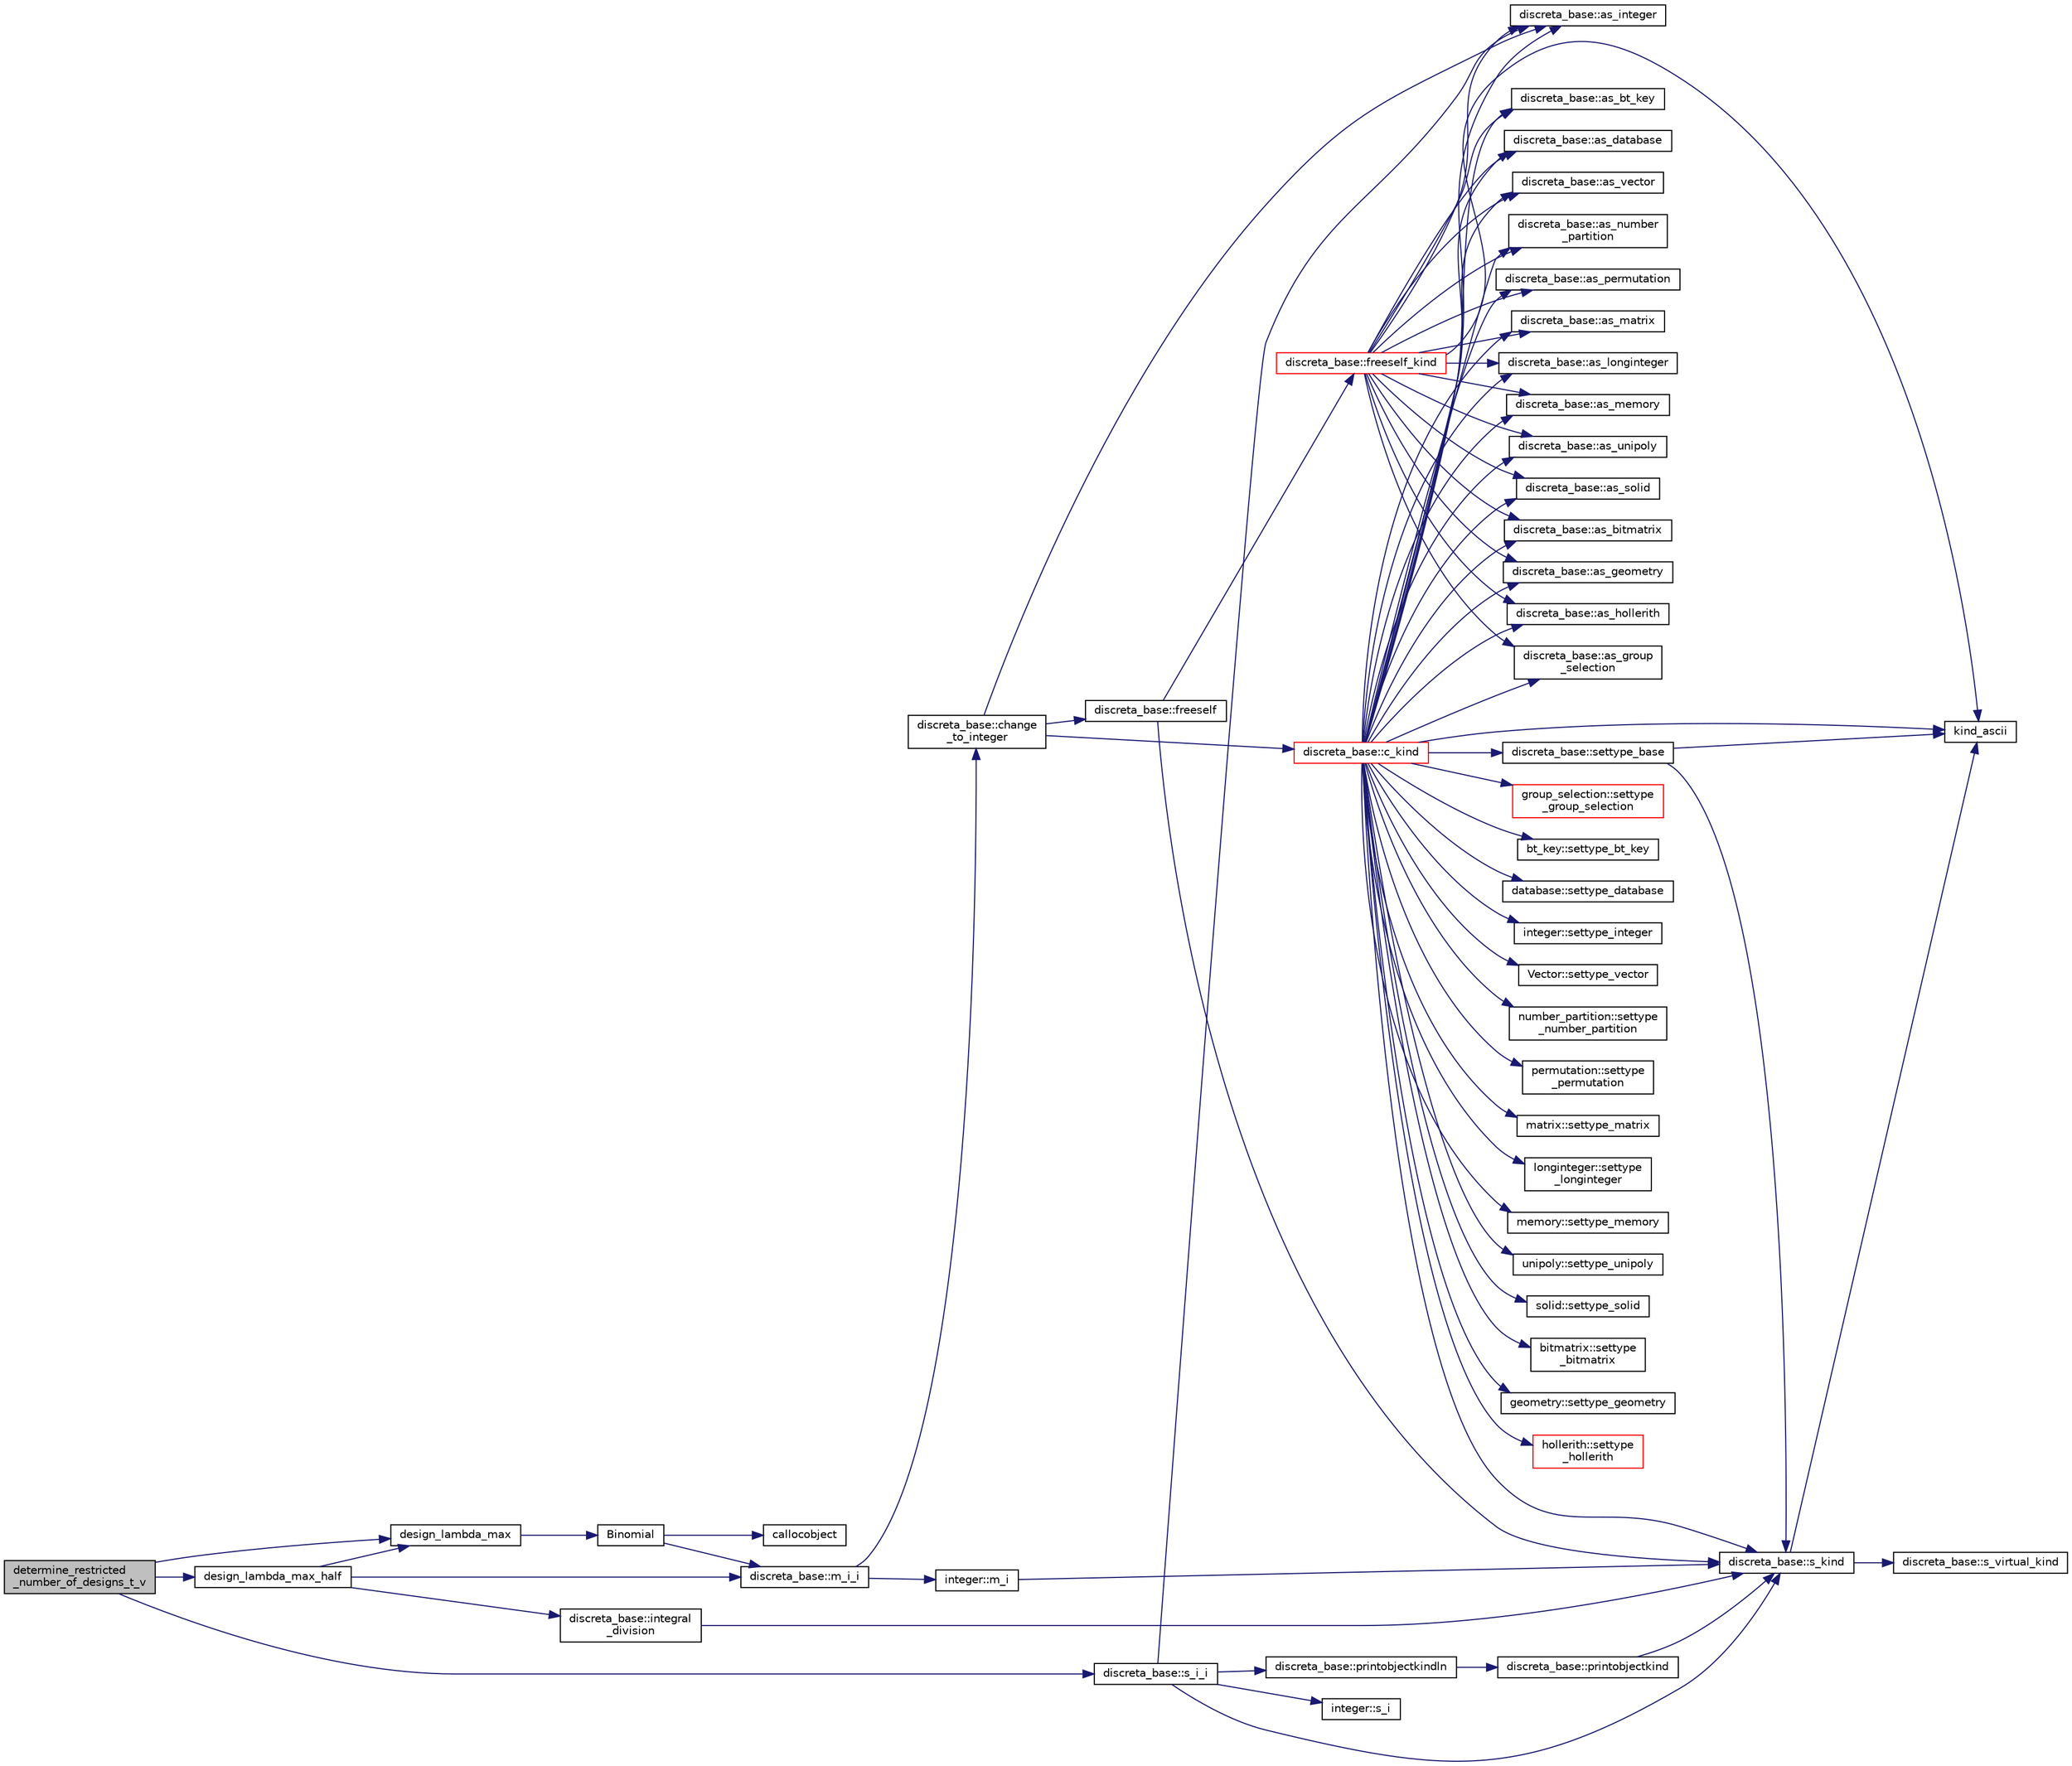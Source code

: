 digraph "determine_restricted_number_of_designs_t_v"
{
  edge [fontname="Helvetica",fontsize="10",labelfontname="Helvetica",labelfontsize="10"];
  node [fontname="Helvetica",fontsize="10",shape=record];
  rankdir="LR";
  Node3581 [label="determine_restricted\l_number_of_designs_t_v",height=0.2,width=0.4,color="black", fillcolor="grey75", style="filled", fontcolor="black"];
  Node3581 -> Node3582 [color="midnightblue",fontsize="10",style="solid",fontname="Helvetica"];
  Node3582 [label="design_lambda_max",height=0.2,width=0.4,color="black", fillcolor="white", style="filled",URL="$d1/dec/lib_2_d_i_s_c_r_e_t_a_2design_8_c.html#acdf81c1d4f1b0dbacad39f2c0a1190ed"];
  Node3582 -> Node3583 [color="midnightblue",fontsize="10",style="solid",fontname="Helvetica"];
  Node3583 [label="Binomial",height=0.2,width=0.4,color="black", fillcolor="white", style="filled",URL="$d9/d60/discreta_8h.html#a832bb13a7500f74e6ce6fd77a4133dcf"];
  Node3583 -> Node3584 [color="midnightblue",fontsize="10",style="solid",fontname="Helvetica"];
  Node3584 [label="discreta_base::m_i_i",height=0.2,width=0.4,color="black", fillcolor="white", style="filled",URL="$d7/d71/classdiscreta__base.html#aa231464a9d4bc233f66608021c9ad997"];
  Node3584 -> Node3585 [color="midnightblue",fontsize="10",style="solid",fontname="Helvetica"];
  Node3585 [label="discreta_base::change\l_to_integer",height=0.2,width=0.4,color="black", fillcolor="white", style="filled",URL="$d7/d71/classdiscreta__base.html#a58a5a5bd8f8e6f2dd7b4483b66dc7bb9"];
  Node3585 -> Node3586 [color="midnightblue",fontsize="10",style="solid",fontname="Helvetica"];
  Node3586 [label="discreta_base::freeself",height=0.2,width=0.4,color="black", fillcolor="white", style="filled",URL="$d7/d71/classdiscreta__base.html#a9a3c9501a562293b5667c11b9174d6e5"];
  Node3586 -> Node3587 [color="midnightblue",fontsize="10",style="solid",fontname="Helvetica"];
  Node3587 [label="discreta_base::freeself_kind",height=0.2,width=0.4,color="red", fillcolor="white", style="filled",URL="$d7/d71/classdiscreta__base.html#a63a23ada2165b3838fab719ed458cec8"];
  Node3587 -> Node3595 [color="midnightblue",fontsize="10",style="solid",fontname="Helvetica"];
  Node3595 [label="discreta_base::as_integer",height=0.2,width=0.4,color="black", fillcolor="white", style="filled",URL="$d7/d71/classdiscreta__base.html#a00d7691eaf874fd283d942692fe8dd26"];
  Node3587 -> Node3597 [color="midnightblue",fontsize="10",style="solid",fontname="Helvetica"];
  Node3597 [label="discreta_base::as_vector",height=0.2,width=0.4,color="black", fillcolor="white", style="filled",URL="$d7/d71/classdiscreta__base.html#a7bdd6cae39c380b128ee9e17e42cf020"];
  Node3587 -> Node3600 [color="midnightblue",fontsize="10",style="solid",fontname="Helvetica"];
  Node3600 [label="discreta_base::as_number\l_partition",height=0.2,width=0.4,color="black", fillcolor="white", style="filled",URL="$d7/d71/classdiscreta__base.html#a307aa09de0e925d46697707968ffab00"];
  Node3587 -> Node3602 [color="midnightblue",fontsize="10",style="solid",fontname="Helvetica"];
  Node3602 [label="discreta_base::as_permutation",height=0.2,width=0.4,color="black", fillcolor="white", style="filled",URL="$d7/d71/classdiscreta__base.html#aa4e72f36a82984239b12ae831e131098"];
  Node3587 -> Node3604 [color="midnightblue",fontsize="10",style="solid",fontname="Helvetica"];
  Node3604 [label="discreta_base::as_matrix",height=0.2,width=0.4,color="black", fillcolor="white", style="filled",URL="$d7/d71/classdiscreta__base.html#ae4d7f56d917a4707b838fbffde6467ff"];
  Node3587 -> Node3607 [color="midnightblue",fontsize="10",style="solid",fontname="Helvetica"];
  Node3607 [label="discreta_base::as_longinteger",height=0.2,width=0.4,color="black", fillcolor="white", style="filled",URL="$d7/d71/classdiscreta__base.html#a20a094639eb711b10c8694c51937f7cd"];
  Node3587 -> Node3610 [color="midnightblue",fontsize="10",style="solid",fontname="Helvetica"];
  Node3610 [label="discreta_base::as_memory",height=0.2,width=0.4,color="black", fillcolor="white", style="filled",URL="$d7/d71/classdiscreta__base.html#ad94b2d7dce0cd4fa22db57f6e79c4bd2"];
  Node3587 -> Node3612 [color="midnightblue",fontsize="10",style="solid",fontname="Helvetica"];
  Node3612 [label="discreta_base::as_unipoly",height=0.2,width=0.4,color="black", fillcolor="white", style="filled",URL="$d7/d71/classdiscreta__base.html#ad50d8027f039fe5c2478cddb243adc9d"];
  Node3587 -> Node3614 [color="midnightblue",fontsize="10",style="solid",fontname="Helvetica"];
  Node3614 [label="discreta_base::as_solid",height=0.2,width=0.4,color="black", fillcolor="white", style="filled",URL="$d7/d71/classdiscreta__base.html#a1fc5f2b85ec97ab0a69dd64903c970a5"];
  Node3587 -> Node3616 [color="midnightblue",fontsize="10",style="solid",fontname="Helvetica"];
  Node3616 [label="discreta_base::as_bitmatrix",height=0.2,width=0.4,color="black", fillcolor="white", style="filled",URL="$d7/d71/classdiscreta__base.html#a071ad54ea8ef6c9d1d15f532e5a76df6"];
  Node3587 -> Node3618 [color="midnightblue",fontsize="10",style="solid",fontname="Helvetica"];
  Node3618 [label="discreta_base::as_geometry",height=0.2,width=0.4,color="black", fillcolor="white", style="filled",URL="$d7/d71/classdiscreta__base.html#a38fc7b4cdd830703e9d87354b79bc5c8"];
  Node3587 -> Node3620 [color="midnightblue",fontsize="10",style="solid",fontname="Helvetica"];
  Node3620 [label="discreta_base::as_hollerith",height=0.2,width=0.4,color="black", fillcolor="white", style="filled",URL="$d7/d71/classdiscreta__base.html#a3e66f82711f314710107e2f29e589690"];
  Node3587 -> Node3622 [color="midnightblue",fontsize="10",style="solid",fontname="Helvetica"];
  Node3622 [label="discreta_base::as_group\l_selection",height=0.2,width=0.4,color="black", fillcolor="white", style="filled",URL="$d7/d71/classdiscreta__base.html#aae1bac4883c567718bef9fb610abbdc8"];
  Node3587 -> Node3624 [color="midnightblue",fontsize="10",style="solid",fontname="Helvetica"];
  Node3624 [label="discreta_base::as_bt_key",height=0.2,width=0.4,color="black", fillcolor="white", style="filled",URL="$d7/d71/classdiscreta__base.html#a2734c6e08dca17cf6588bd5064ec1b9f"];
  Node3587 -> Node3626 [color="midnightblue",fontsize="10",style="solid",fontname="Helvetica"];
  Node3626 [label="discreta_base::as_database",height=0.2,width=0.4,color="black", fillcolor="white", style="filled",URL="$d7/d71/classdiscreta__base.html#ab055d39d58210a2b03ba3d33703b09a9"];
  Node3587 -> Node3591 [color="midnightblue",fontsize="10",style="solid",fontname="Helvetica"];
  Node3591 [label="kind_ascii",height=0.2,width=0.4,color="black", fillcolor="white", style="filled",URL="$d9/d60/discreta_8h.html#ad0ce825a9f29bc6cec27e1b64cfe27bf"];
  Node3586 -> Node3589 [color="midnightblue",fontsize="10",style="solid",fontname="Helvetica"];
  Node3589 [label="discreta_base::s_kind",height=0.2,width=0.4,color="black", fillcolor="white", style="filled",URL="$d7/d71/classdiscreta__base.html#a8a830025c74adbbc3362418a7c2ba157"];
  Node3589 -> Node3590 [color="midnightblue",fontsize="10",style="solid",fontname="Helvetica"];
  Node3590 [label="discreta_base::s_virtual_kind",height=0.2,width=0.4,color="black", fillcolor="white", style="filled",URL="$d7/d71/classdiscreta__base.html#a52778a6d6943a468be083d0785d418fb"];
  Node3589 -> Node3591 [color="midnightblue",fontsize="10",style="solid",fontname="Helvetica"];
  Node3585 -> Node3634 [color="midnightblue",fontsize="10",style="solid",fontname="Helvetica"];
  Node3634 [label="discreta_base::c_kind",height=0.2,width=0.4,color="red", fillcolor="white", style="filled",URL="$d7/d71/classdiscreta__base.html#adc2ff61589c2d083688e7a43f333cb62"];
  Node3634 -> Node3635 [color="midnightblue",fontsize="10",style="solid",fontname="Helvetica"];
  Node3635 [label="discreta_base::settype_base",height=0.2,width=0.4,color="black", fillcolor="white", style="filled",URL="$d7/d71/classdiscreta__base.html#a4f42899a89447d1c3993ea07c38f8ad4"];
  Node3635 -> Node3589 [color="midnightblue",fontsize="10",style="solid",fontname="Helvetica"];
  Node3635 -> Node3591 [color="midnightblue",fontsize="10",style="solid",fontname="Helvetica"];
  Node3634 -> Node3595 [color="midnightblue",fontsize="10",style="solid",fontname="Helvetica"];
  Node3634 -> Node3636 [color="midnightblue",fontsize="10",style="solid",fontname="Helvetica"];
  Node3636 [label="integer::settype_integer",height=0.2,width=0.4,color="black", fillcolor="white", style="filled",URL="$d0/de5/classinteger.html#a6265c65ef311229acd513d748faba796"];
  Node3634 -> Node3597 [color="midnightblue",fontsize="10",style="solid",fontname="Helvetica"];
  Node3634 -> Node3637 [color="midnightblue",fontsize="10",style="solid",fontname="Helvetica"];
  Node3637 [label="Vector::settype_vector",height=0.2,width=0.4,color="black", fillcolor="white", style="filled",URL="$d5/db2/class_vector.html#a34e0d00b18c051f23904a8429fa6c8b4"];
  Node3634 -> Node3600 [color="midnightblue",fontsize="10",style="solid",fontname="Helvetica"];
  Node3634 -> Node3638 [color="midnightblue",fontsize="10",style="solid",fontname="Helvetica"];
  Node3638 [label="number_partition::settype\l_number_partition",height=0.2,width=0.4,color="black", fillcolor="white", style="filled",URL="$df/d50/classnumber__partition.html#a3aaec1b557758f643ffc8555bbc358be"];
  Node3634 -> Node3602 [color="midnightblue",fontsize="10",style="solid",fontname="Helvetica"];
  Node3634 -> Node3639 [color="midnightblue",fontsize="10",style="solid",fontname="Helvetica"];
  Node3639 [label="permutation::settype\l_permutation",height=0.2,width=0.4,color="black", fillcolor="white", style="filled",URL="$d0/d08/classpermutation.html#af1eea29f86195cede9562e444664c28c"];
  Node3634 -> Node3604 [color="midnightblue",fontsize="10",style="solid",fontname="Helvetica"];
  Node3634 -> Node3640 [color="midnightblue",fontsize="10",style="solid",fontname="Helvetica"];
  Node3640 [label="matrix::settype_matrix",height=0.2,width=0.4,color="black", fillcolor="white", style="filled",URL="$d1/d8d/classmatrix.html#a1780283a64a789e4084d792683d276bb"];
  Node3634 -> Node3607 [color="midnightblue",fontsize="10",style="solid",fontname="Helvetica"];
  Node3634 -> Node3641 [color="midnightblue",fontsize="10",style="solid",fontname="Helvetica"];
  Node3641 [label="longinteger::settype\l_longinteger",height=0.2,width=0.4,color="black", fillcolor="white", style="filled",URL="$d3/d71/classlonginteger.html#ae5f811ece8df31b9ff114368a18e1dc5"];
  Node3634 -> Node3610 [color="midnightblue",fontsize="10",style="solid",fontname="Helvetica"];
  Node3634 -> Node3642 [color="midnightblue",fontsize="10",style="solid",fontname="Helvetica"];
  Node3642 [label="memory::settype_memory",height=0.2,width=0.4,color="black", fillcolor="white", style="filled",URL="$d8/d99/classmemory.html#a33aae277f9b8fe36b02e9d5da895451b"];
  Node3634 -> Node3612 [color="midnightblue",fontsize="10",style="solid",fontname="Helvetica"];
  Node3634 -> Node3643 [color="midnightblue",fontsize="10",style="solid",fontname="Helvetica"];
  Node3643 [label="unipoly::settype_unipoly",height=0.2,width=0.4,color="black", fillcolor="white", style="filled",URL="$d1/d89/classunipoly.html#a8db854fcc85c5e1150b1f1b1c005c95b"];
  Node3634 -> Node3614 [color="midnightblue",fontsize="10",style="solid",fontname="Helvetica"];
  Node3634 -> Node3644 [color="midnightblue",fontsize="10",style="solid",fontname="Helvetica"];
  Node3644 [label="solid::settype_solid",height=0.2,width=0.4,color="black", fillcolor="white", style="filled",URL="$d8/def/classsolid.html#a775bd4821f75a8aee4ea3d4335ff90e0"];
  Node3634 -> Node3616 [color="midnightblue",fontsize="10",style="solid",fontname="Helvetica"];
  Node3634 -> Node3645 [color="midnightblue",fontsize="10",style="solid",fontname="Helvetica"];
  Node3645 [label="bitmatrix::settype\l_bitmatrix",height=0.2,width=0.4,color="black", fillcolor="white", style="filled",URL="$de/dc8/classbitmatrix.html#acb571d947f9526665ebbdc0ce3e2a973"];
  Node3634 -> Node3618 [color="midnightblue",fontsize="10",style="solid",fontname="Helvetica"];
  Node3634 -> Node3646 [color="midnightblue",fontsize="10",style="solid",fontname="Helvetica"];
  Node3646 [label="geometry::settype_geometry",height=0.2,width=0.4,color="black", fillcolor="white", style="filled",URL="$da/d44/classgeometry.html#ab4a336baba6a3f56f5ffa053a5be5ba7"];
  Node3634 -> Node3620 [color="midnightblue",fontsize="10",style="solid",fontname="Helvetica"];
  Node3634 -> Node3647 [color="midnightblue",fontsize="10",style="solid",fontname="Helvetica"];
  Node3647 [label="hollerith::settype\l_hollerith",height=0.2,width=0.4,color="red", fillcolor="white", style="filled",URL="$d8/d99/classhollerith.html#a23bbd4acfc88a0e90f1245f243f51f76"];
  Node3634 -> Node3622 [color="midnightblue",fontsize="10",style="solid",fontname="Helvetica"];
  Node3634 -> Node3649 [color="midnightblue",fontsize="10",style="solid",fontname="Helvetica"];
  Node3649 [label="group_selection::settype\l_group_selection",height=0.2,width=0.4,color="red", fillcolor="white", style="filled",URL="$d6/db0/classgroup__selection.html#a015ed73b7b8d784bedd4d11ac1fc0ec1"];
  Node3634 -> Node3624 [color="midnightblue",fontsize="10",style="solid",fontname="Helvetica"];
  Node3634 -> Node3652 [color="midnightblue",fontsize="10",style="solid",fontname="Helvetica"];
  Node3652 [label="bt_key::settype_bt_key",height=0.2,width=0.4,color="black", fillcolor="white", style="filled",URL="$d1/de5/classbt__key.html#a352bb10beb7c789d8d29373035824800"];
  Node3634 -> Node3626 [color="midnightblue",fontsize="10",style="solid",fontname="Helvetica"];
  Node3634 -> Node3653 [color="midnightblue",fontsize="10",style="solid",fontname="Helvetica"];
  Node3653 [label="database::settype_database",height=0.2,width=0.4,color="black", fillcolor="white", style="filled",URL="$db/d72/classdatabase.html#a014639aa001462e480eb1f3984839b72"];
  Node3634 -> Node3591 [color="midnightblue",fontsize="10",style="solid",fontname="Helvetica"];
  Node3634 -> Node3589 [color="midnightblue",fontsize="10",style="solid",fontname="Helvetica"];
  Node3585 -> Node3595 [color="midnightblue",fontsize="10",style="solid",fontname="Helvetica"];
  Node3584 -> Node3657 [color="midnightblue",fontsize="10",style="solid",fontname="Helvetica"];
  Node3657 [label="integer::m_i",height=0.2,width=0.4,color="black", fillcolor="white", style="filled",URL="$d0/de5/classinteger.html#a869091f0a0f35f5354c8c4a70250e8a9"];
  Node3657 -> Node3589 [color="midnightblue",fontsize="10",style="solid",fontname="Helvetica"];
  Node3583 -> Node3658 [color="midnightblue",fontsize="10",style="solid",fontname="Helvetica"];
  Node3658 [label="callocobject",height=0.2,width=0.4,color="black", fillcolor="white", style="filled",URL="$d3/d72/global_8_c.html#a8bbcb8338d159223714097d10e94364d"];
  Node3581 -> Node3659 [color="midnightblue",fontsize="10",style="solid",fontname="Helvetica"];
  Node3659 [label="design_lambda_max_half",height=0.2,width=0.4,color="black", fillcolor="white", style="filled",URL="$d1/dec/lib_2_d_i_s_c_r_e_t_a_2design_8_c.html#accb093d81f75d5cd3d46f566bba28d6a"];
  Node3659 -> Node3582 [color="midnightblue",fontsize="10",style="solid",fontname="Helvetica"];
  Node3659 -> Node3584 [color="midnightblue",fontsize="10",style="solid",fontname="Helvetica"];
  Node3659 -> Node3660 [color="midnightblue",fontsize="10",style="solid",fontname="Helvetica"];
  Node3660 [label="discreta_base::integral\l_division",height=0.2,width=0.4,color="black", fillcolor="white", style="filled",URL="$d7/d71/classdiscreta__base.html#a92b3001ac35af9185b316c0d8f89070e"];
  Node3660 -> Node3589 [color="midnightblue",fontsize="10",style="solid",fontname="Helvetica"];
  Node3581 -> Node3661 [color="midnightblue",fontsize="10",style="solid",fontname="Helvetica"];
  Node3661 [label="discreta_base::s_i_i",height=0.2,width=0.4,color="black", fillcolor="white", style="filled",URL="$d7/d71/classdiscreta__base.html#aadb92c01fbe69b3034b0214b33fbc735"];
  Node3661 -> Node3589 [color="midnightblue",fontsize="10",style="solid",fontname="Helvetica"];
  Node3661 -> Node3592 [color="midnightblue",fontsize="10",style="solid",fontname="Helvetica"];
  Node3592 [label="discreta_base::printobjectkindln",height=0.2,width=0.4,color="black", fillcolor="white", style="filled",URL="$d7/d71/classdiscreta__base.html#a677ccc8f392ebedde05e453f8cf59559"];
  Node3592 -> Node3593 [color="midnightblue",fontsize="10",style="solid",fontname="Helvetica"];
  Node3593 [label="discreta_base::printobjectkind",height=0.2,width=0.4,color="black", fillcolor="white", style="filled",URL="$d7/d71/classdiscreta__base.html#aa75a1314aa706909b029664944904231"];
  Node3593 -> Node3589 [color="midnightblue",fontsize="10",style="solid",fontname="Helvetica"];
  Node3661 -> Node3595 [color="midnightblue",fontsize="10",style="solid",fontname="Helvetica"];
  Node3661 -> Node3662 [color="midnightblue",fontsize="10",style="solid",fontname="Helvetica"];
  Node3662 [label="integer::s_i",height=0.2,width=0.4,color="black", fillcolor="white", style="filled",URL="$d0/de5/classinteger.html#adf28e9f94d4c844adaa950deeb80b904"];
}
